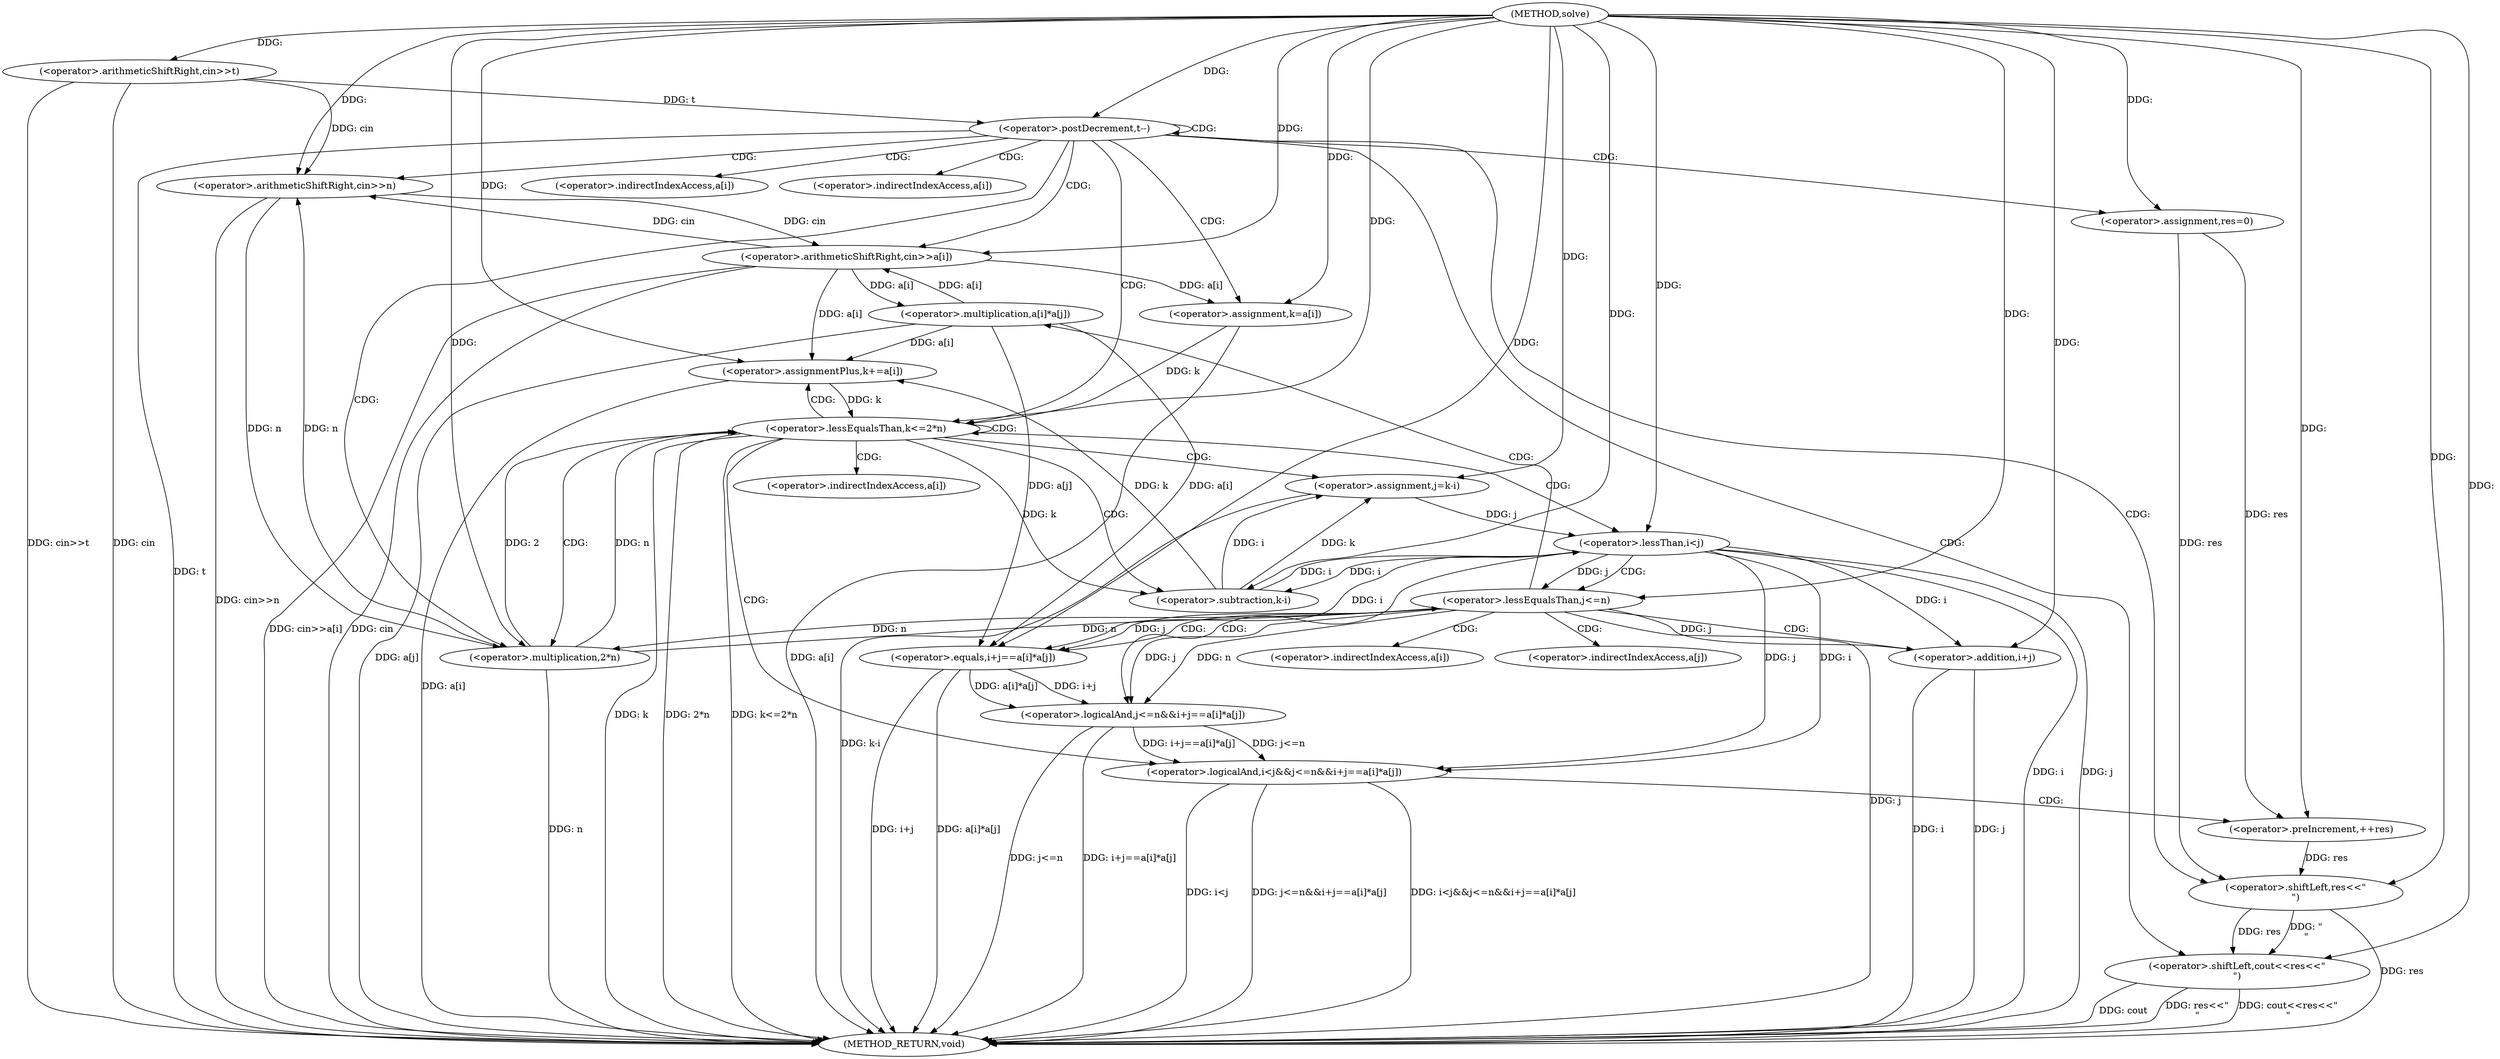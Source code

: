 digraph "solve" {  
"1000102" [label = "(METHOD,solve)" ]
"1000176" [label = "(METHOD_RETURN,void)" ]
"1000104" [label = "(<operator>.arithmeticShiftRight,cin>>t)" ]
"1000108" [label = "(<operator>.postDecrement,t--)" ]
"1000111" [label = "(<operator>.arithmeticShiftRight,cin>>n)" ]
"1000115" [label = "(<operator>.arithmeticShiftRight,cin>>a[i])" ]
"1000121" [label = "(<operator>.assignment,res=0)" ]
"1000171" [label = "(<operator>.shiftLeft,cout<<res<<\"\n\")" ]
"1000127" [label = "(<operator>.assignment,k=a[i])" ]
"1000132" [label = "(<operator>.lessEqualsThan,k<=2*n)" ]
"1000137" [label = "(<operator>.assignmentPlus,k+=a[i])" ]
"1000173" [label = "(<operator>.shiftLeft,res<<\"\n\")" ]
"1000144" [label = "(<operator>.assignment,j=k-i)" ]
"1000134" [label = "(<operator>.multiplication,2*n)" ]
"1000150" [label = "(<operator>.logicalAnd,i<j&&j<=n&&i+j==a[i]*a[j])" ]
"1000169" [label = "(<operator>.preIncrement,++res)" ]
"1000146" [label = "(<operator>.subtraction,k-i)" ]
"1000151" [label = "(<operator>.lessThan,i<j)" ]
"1000154" [label = "(<operator>.logicalAnd,j<=n&&i+j==a[i]*a[j])" ]
"1000155" [label = "(<operator>.lessEqualsThan,j<=n)" ]
"1000158" [label = "(<operator>.equals,i+j==a[i]*a[j])" ]
"1000159" [label = "(<operator>.addition,i+j)" ]
"1000162" [label = "(<operator>.multiplication,a[i]*a[j])" ]
"1000117" [label = "(<operator>.indirectIndexAccess,a[i])" ]
"1000129" [label = "(<operator>.indirectIndexAccess,a[i])" ]
"1000139" [label = "(<operator>.indirectIndexAccess,a[i])" ]
"1000163" [label = "(<operator>.indirectIndexAccess,a[i])" ]
"1000166" [label = "(<operator>.indirectIndexAccess,a[j])" ]
  "1000104" -> "1000176"  [ label = "DDG: cin"] 
  "1000104" -> "1000176"  [ label = "DDG: cin>>t"] 
  "1000108" -> "1000176"  [ label = "DDG: t"] 
  "1000111" -> "1000176"  [ label = "DDG: cin>>n"] 
  "1000115" -> "1000176"  [ label = "DDG: cin"] 
  "1000115" -> "1000176"  [ label = "DDG: cin>>a[i]"] 
  "1000127" -> "1000176"  [ label = "DDG: a[i]"] 
  "1000132" -> "1000176"  [ label = "DDG: k"] 
  "1000134" -> "1000176"  [ label = "DDG: n"] 
  "1000132" -> "1000176"  [ label = "DDG: 2*n"] 
  "1000132" -> "1000176"  [ label = "DDG: k<=2*n"] 
  "1000173" -> "1000176"  [ label = "DDG: res"] 
  "1000171" -> "1000176"  [ label = "DDG: res<<\"\n\""] 
  "1000171" -> "1000176"  [ label = "DDG: cout<<res<<\"\n\""] 
  "1000144" -> "1000176"  [ label = "DDG: k-i"] 
  "1000151" -> "1000176"  [ label = "DDG: i"] 
  "1000151" -> "1000176"  [ label = "DDG: j"] 
  "1000150" -> "1000176"  [ label = "DDG: i<j"] 
  "1000155" -> "1000176"  [ label = "DDG: j"] 
  "1000154" -> "1000176"  [ label = "DDG: j<=n"] 
  "1000159" -> "1000176"  [ label = "DDG: i"] 
  "1000159" -> "1000176"  [ label = "DDG: j"] 
  "1000158" -> "1000176"  [ label = "DDG: i+j"] 
  "1000162" -> "1000176"  [ label = "DDG: a[j]"] 
  "1000158" -> "1000176"  [ label = "DDG: a[i]*a[j]"] 
  "1000154" -> "1000176"  [ label = "DDG: i+j==a[i]*a[j]"] 
  "1000150" -> "1000176"  [ label = "DDG: j<=n&&i+j==a[i]*a[j]"] 
  "1000150" -> "1000176"  [ label = "DDG: i<j&&j<=n&&i+j==a[i]*a[j]"] 
  "1000137" -> "1000176"  [ label = "DDG: a[i]"] 
  "1000171" -> "1000176"  [ label = "DDG: cout"] 
  "1000102" -> "1000104"  [ label = "DDG: "] 
  "1000104" -> "1000108"  [ label = "DDG: t"] 
  "1000102" -> "1000108"  [ label = "DDG: "] 
  "1000102" -> "1000121"  [ label = "DDG: "] 
  "1000104" -> "1000111"  [ label = "DDG: cin"] 
  "1000115" -> "1000111"  [ label = "DDG: cin"] 
  "1000102" -> "1000111"  [ label = "DDG: "] 
  "1000134" -> "1000111"  [ label = "DDG: n"] 
  "1000111" -> "1000115"  [ label = "DDG: cin"] 
  "1000102" -> "1000115"  [ label = "DDG: "] 
  "1000162" -> "1000115"  [ label = "DDG: a[i]"] 
  "1000102" -> "1000171"  [ label = "DDG: "] 
  "1000173" -> "1000171"  [ label = "DDG: res"] 
  "1000173" -> "1000171"  [ label = "DDG: \"\n\""] 
  "1000115" -> "1000127"  [ label = "DDG: a[i]"] 
  "1000162" -> "1000137"  [ label = "DDG: a[i]"] 
  "1000115" -> "1000137"  [ label = "DDG: a[i]"] 
  "1000121" -> "1000173"  [ label = "DDG: res"] 
  "1000169" -> "1000173"  [ label = "DDG: res"] 
  "1000102" -> "1000173"  [ label = "DDG: "] 
  "1000102" -> "1000127"  [ label = "DDG: "] 
  "1000127" -> "1000132"  [ label = "DDG: k"] 
  "1000137" -> "1000132"  [ label = "DDG: k"] 
  "1000102" -> "1000132"  [ label = "DDG: "] 
  "1000134" -> "1000132"  [ label = "DDG: n"] 
  "1000134" -> "1000132"  [ label = "DDG: 2"] 
  "1000146" -> "1000137"  [ label = "DDG: k"] 
  "1000102" -> "1000137"  [ label = "DDG: "] 
  "1000146" -> "1000144"  [ label = "DDG: i"] 
  "1000146" -> "1000144"  [ label = "DDG: k"] 
  "1000102" -> "1000134"  [ label = "DDG: "] 
  "1000111" -> "1000134"  [ label = "DDG: n"] 
  "1000155" -> "1000134"  [ label = "DDG: n"] 
  "1000102" -> "1000144"  [ label = "DDG: "] 
  "1000132" -> "1000146"  [ label = "DDG: k"] 
  "1000102" -> "1000146"  [ label = "DDG: "] 
  "1000151" -> "1000146"  [ label = "DDG: i"] 
  "1000151" -> "1000150"  [ label = "DDG: j"] 
  "1000151" -> "1000150"  [ label = "DDG: i"] 
  "1000154" -> "1000150"  [ label = "DDG: j<=n"] 
  "1000154" -> "1000150"  [ label = "DDG: i+j==a[i]*a[j]"] 
  "1000121" -> "1000169"  [ label = "DDG: res"] 
  "1000102" -> "1000169"  [ label = "DDG: "] 
  "1000146" -> "1000151"  [ label = "DDG: i"] 
  "1000102" -> "1000151"  [ label = "DDG: "] 
  "1000144" -> "1000151"  [ label = "DDG: j"] 
  "1000155" -> "1000154"  [ label = "DDG: j"] 
  "1000155" -> "1000154"  [ label = "DDG: n"] 
  "1000158" -> "1000154"  [ label = "DDG: a[i]*a[j]"] 
  "1000158" -> "1000154"  [ label = "DDG: i+j"] 
  "1000151" -> "1000155"  [ label = "DDG: j"] 
  "1000102" -> "1000155"  [ label = "DDG: "] 
  "1000134" -> "1000155"  [ label = "DDG: n"] 
  "1000155" -> "1000158"  [ label = "DDG: j"] 
  "1000102" -> "1000158"  [ label = "DDG: "] 
  "1000151" -> "1000158"  [ label = "DDG: i"] 
  "1000162" -> "1000158"  [ label = "DDG: a[i]"] 
  "1000162" -> "1000158"  [ label = "DDG: a[j]"] 
  "1000151" -> "1000159"  [ label = "DDG: i"] 
  "1000102" -> "1000159"  [ label = "DDG: "] 
  "1000155" -> "1000159"  [ label = "DDG: j"] 
  "1000115" -> "1000162"  [ label = "DDG: a[i]"] 
  "1000108" -> "1000117"  [ label = "CDG: "] 
  "1000108" -> "1000127"  [ label = "CDG: "] 
  "1000108" -> "1000121"  [ label = "CDG: "] 
  "1000108" -> "1000111"  [ label = "CDG: "] 
  "1000108" -> "1000173"  [ label = "CDG: "] 
  "1000108" -> "1000132"  [ label = "CDG: "] 
  "1000108" -> "1000129"  [ label = "CDG: "] 
  "1000108" -> "1000171"  [ label = "CDG: "] 
  "1000108" -> "1000108"  [ label = "CDG: "] 
  "1000108" -> "1000115"  [ label = "CDG: "] 
  "1000108" -> "1000134"  [ label = "CDG: "] 
  "1000132" -> "1000150"  [ label = "CDG: "] 
  "1000132" -> "1000139"  [ label = "CDG: "] 
  "1000132" -> "1000144"  [ label = "CDG: "] 
  "1000132" -> "1000132"  [ label = "CDG: "] 
  "1000132" -> "1000137"  [ label = "CDG: "] 
  "1000132" -> "1000151"  [ label = "CDG: "] 
  "1000132" -> "1000146"  [ label = "CDG: "] 
  "1000132" -> "1000134"  [ label = "CDG: "] 
  "1000150" -> "1000169"  [ label = "CDG: "] 
  "1000151" -> "1000155"  [ label = "CDG: "] 
  "1000151" -> "1000154"  [ label = "CDG: "] 
  "1000155" -> "1000166"  [ label = "CDG: "] 
  "1000155" -> "1000163"  [ label = "CDG: "] 
  "1000155" -> "1000159"  [ label = "CDG: "] 
  "1000155" -> "1000158"  [ label = "CDG: "] 
  "1000155" -> "1000162"  [ label = "CDG: "] 
}
